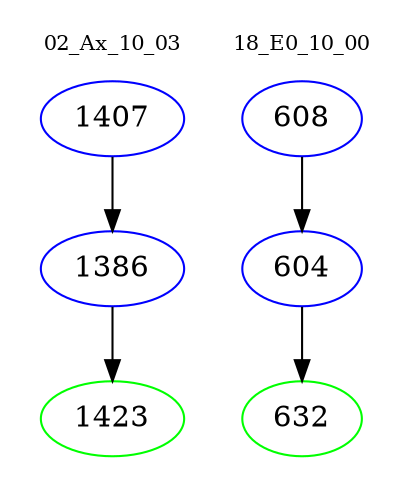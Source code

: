 digraph{
subgraph cluster_0 {
color = white
label = "02_Ax_10_03";
fontsize=10;
T0_1407 [label="1407", color="blue"]
T0_1407 -> T0_1386 [color="black"]
T0_1386 [label="1386", color="blue"]
T0_1386 -> T0_1423 [color="black"]
T0_1423 [label="1423", color="green"]
}
subgraph cluster_1 {
color = white
label = "18_E0_10_00";
fontsize=10;
T1_608 [label="608", color="blue"]
T1_608 -> T1_604 [color="black"]
T1_604 [label="604", color="blue"]
T1_604 -> T1_632 [color="black"]
T1_632 [label="632", color="green"]
}
}
